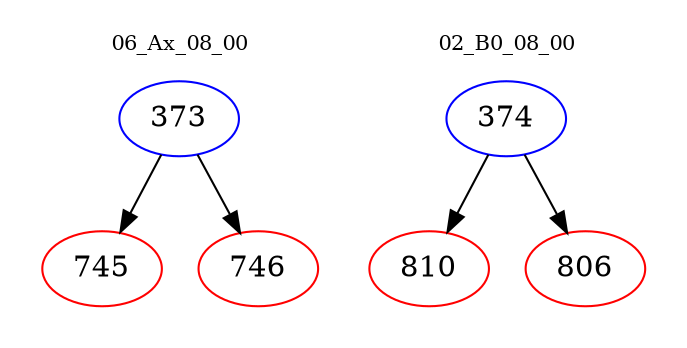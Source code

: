 digraph{
subgraph cluster_0 {
color = white
label = "06_Ax_08_00";
fontsize=10;
T0_373 [label="373", color="blue"]
T0_373 -> T0_745 [color="black"]
T0_745 [label="745", color="red"]
T0_373 -> T0_746 [color="black"]
T0_746 [label="746", color="red"]
}
subgraph cluster_1 {
color = white
label = "02_B0_08_00";
fontsize=10;
T1_374 [label="374", color="blue"]
T1_374 -> T1_810 [color="black"]
T1_810 [label="810", color="red"]
T1_374 -> T1_806 [color="black"]
T1_806 [label="806", color="red"]
}
}
